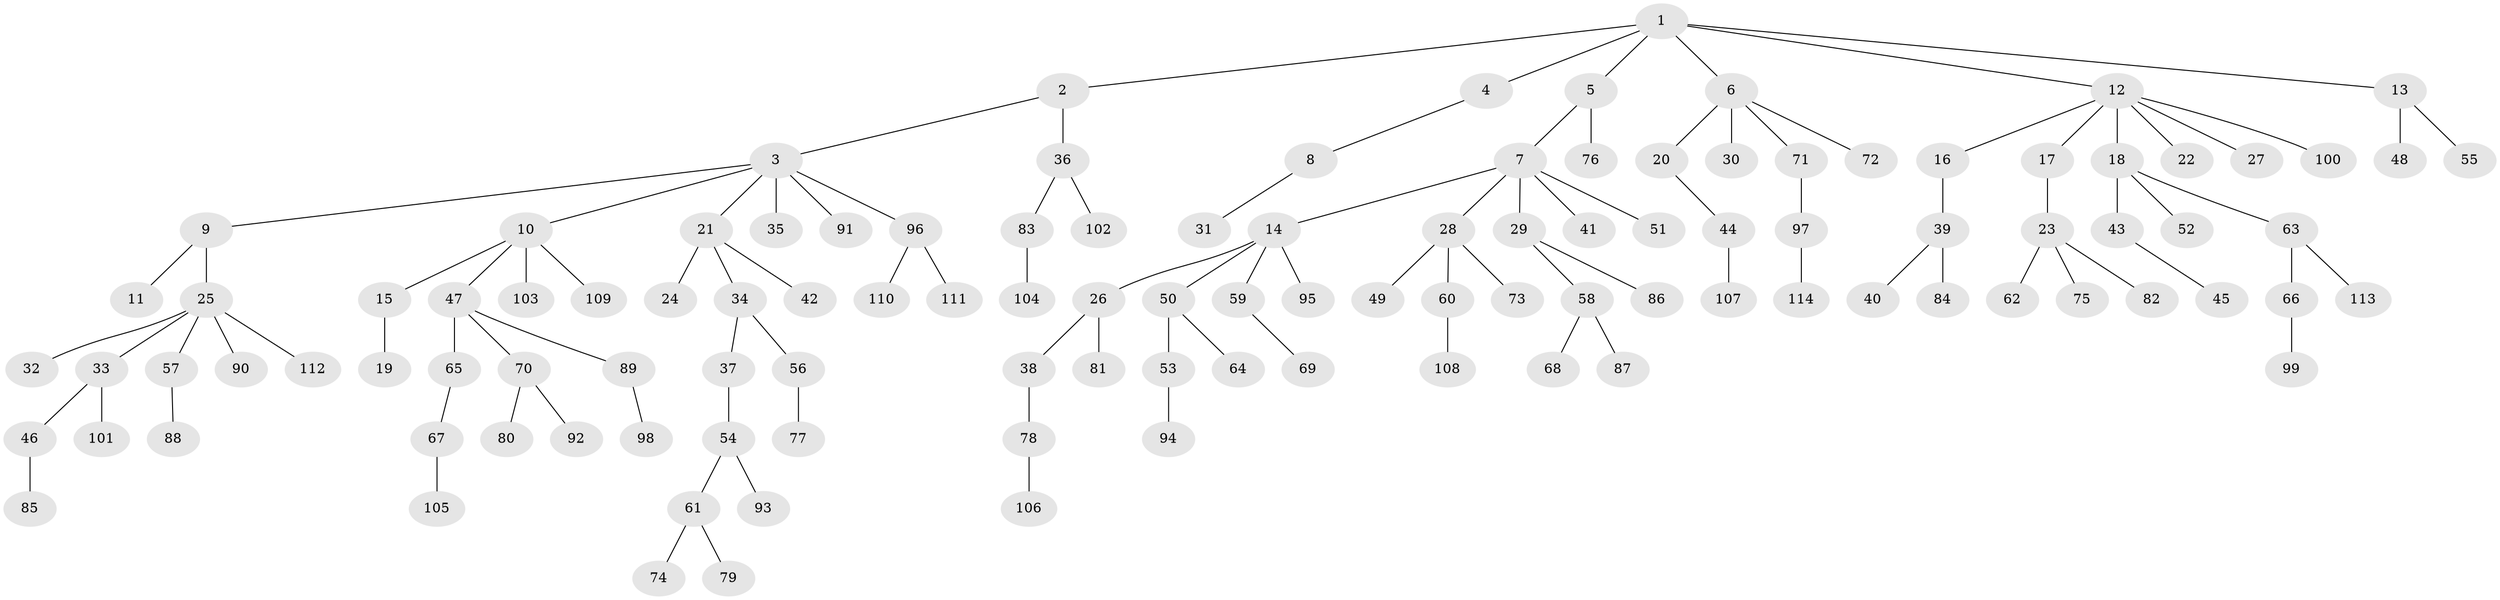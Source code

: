 // Generated by graph-tools (version 1.1) at 2025/37/03/09/25 02:37:05]
// undirected, 114 vertices, 113 edges
graph export_dot {
graph [start="1"]
  node [color=gray90,style=filled];
  1;
  2;
  3;
  4;
  5;
  6;
  7;
  8;
  9;
  10;
  11;
  12;
  13;
  14;
  15;
  16;
  17;
  18;
  19;
  20;
  21;
  22;
  23;
  24;
  25;
  26;
  27;
  28;
  29;
  30;
  31;
  32;
  33;
  34;
  35;
  36;
  37;
  38;
  39;
  40;
  41;
  42;
  43;
  44;
  45;
  46;
  47;
  48;
  49;
  50;
  51;
  52;
  53;
  54;
  55;
  56;
  57;
  58;
  59;
  60;
  61;
  62;
  63;
  64;
  65;
  66;
  67;
  68;
  69;
  70;
  71;
  72;
  73;
  74;
  75;
  76;
  77;
  78;
  79;
  80;
  81;
  82;
  83;
  84;
  85;
  86;
  87;
  88;
  89;
  90;
  91;
  92;
  93;
  94;
  95;
  96;
  97;
  98;
  99;
  100;
  101;
  102;
  103;
  104;
  105;
  106;
  107;
  108;
  109;
  110;
  111;
  112;
  113;
  114;
  1 -- 2;
  1 -- 4;
  1 -- 5;
  1 -- 6;
  1 -- 12;
  1 -- 13;
  2 -- 3;
  2 -- 36;
  3 -- 9;
  3 -- 10;
  3 -- 21;
  3 -- 35;
  3 -- 91;
  3 -- 96;
  4 -- 8;
  5 -- 7;
  5 -- 76;
  6 -- 20;
  6 -- 30;
  6 -- 71;
  6 -- 72;
  7 -- 14;
  7 -- 28;
  7 -- 29;
  7 -- 41;
  7 -- 51;
  8 -- 31;
  9 -- 11;
  9 -- 25;
  10 -- 15;
  10 -- 47;
  10 -- 103;
  10 -- 109;
  12 -- 16;
  12 -- 17;
  12 -- 18;
  12 -- 22;
  12 -- 27;
  12 -- 100;
  13 -- 48;
  13 -- 55;
  14 -- 26;
  14 -- 50;
  14 -- 59;
  14 -- 95;
  15 -- 19;
  16 -- 39;
  17 -- 23;
  18 -- 43;
  18 -- 52;
  18 -- 63;
  20 -- 44;
  21 -- 24;
  21 -- 34;
  21 -- 42;
  23 -- 62;
  23 -- 75;
  23 -- 82;
  25 -- 32;
  25 -- 33;
  25 -- 57;
  25 -- 90;
  25 -- 112;
  26 -- 38;
  26 -- 81;
  28 -- 49;
  28 -- 60;
  28 -- 73;
  29 -- 58;
  29 -- 86;
  33 -- 46;
  33 -- 101;
  34 -- 37;
  34 -- 56;
  36 -- 83;
  36 -- 102;
  37 -- 54;
  38 -- 78;
  39 -- 40;
  39 -- 84;
  43 -- 45;
  44 -- 107;
  46 -- 85;
  47 -- 65;
  47 -- 70;
  47 -- 89;
  50 -- 53;
  50 -- 64;
  53 -- 94;
  54 -- 61;
  54 -- 93;
  56 -- 77;
  57 -- 88;
  58 -- 68;
  58 -- 87;
  59 -- 69;
  60 -- 108;
  61 -- 74;
  61 -- 79;
  63 -- 66;
  63 -- 113;
  65 -- 67;
  66 -- 99;
  67 -- 105;
  70 -- 80;
  70 -- 92;
  71 -- 97;
  78 -- 106;
  83 -- 104;
  89 -- 98;
  96 -- 110;
  96 -- 111;
  97 -- 114;
}
